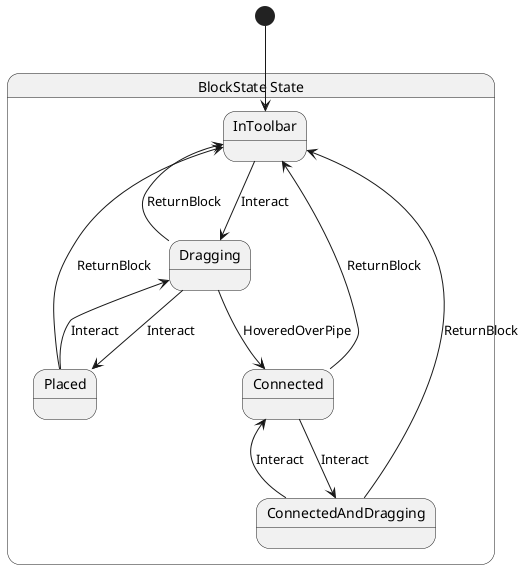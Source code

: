 @startuml BlockState
state "BlockState State" as BlockState_State {
  state "InToolbar" as BlockState_State_InToolbar
  state "Dragging" as BlockState_State_Dragging
  state "Placed" as BlockState_State_Placed
  state "Connected" as BlockState_State_Connected
  state "ConnectedAndDragging" as BlockState_State_ConnectedAndDragging
}

BlockState_State_Connected --> BlockState_State_ConnectedAndDragging : Interact
BlockState_State_Connected --> BlockState_State_InToolbar : ReturnBlock
BlockState_State_ConnectedAndDragging --> BlockState_State_Connected : Interact
BlockState_State_ConnectedAndDragging --> BlockState_State_InToolbar : ReturnBlock
BlockState_State_Dragging --> BlockState_State_Connected : HoveredOverPipe
BlockState_State_Dragging --> BlockState_State_InToolbar : ReturnBlock
BlockState_State_Dragging --> BlockState_State_Placed : Interact
BlockState_State_InToolbar --> BlockState_State_Dragging : Interact
BlockState_State_Placed --> BlockState_State_Dragging : Interact
BlockState_State_Placed --> BlockState_State_InToolbar : ReturnBlock
[*] --> BlockState_State_InToolbar
@enduml